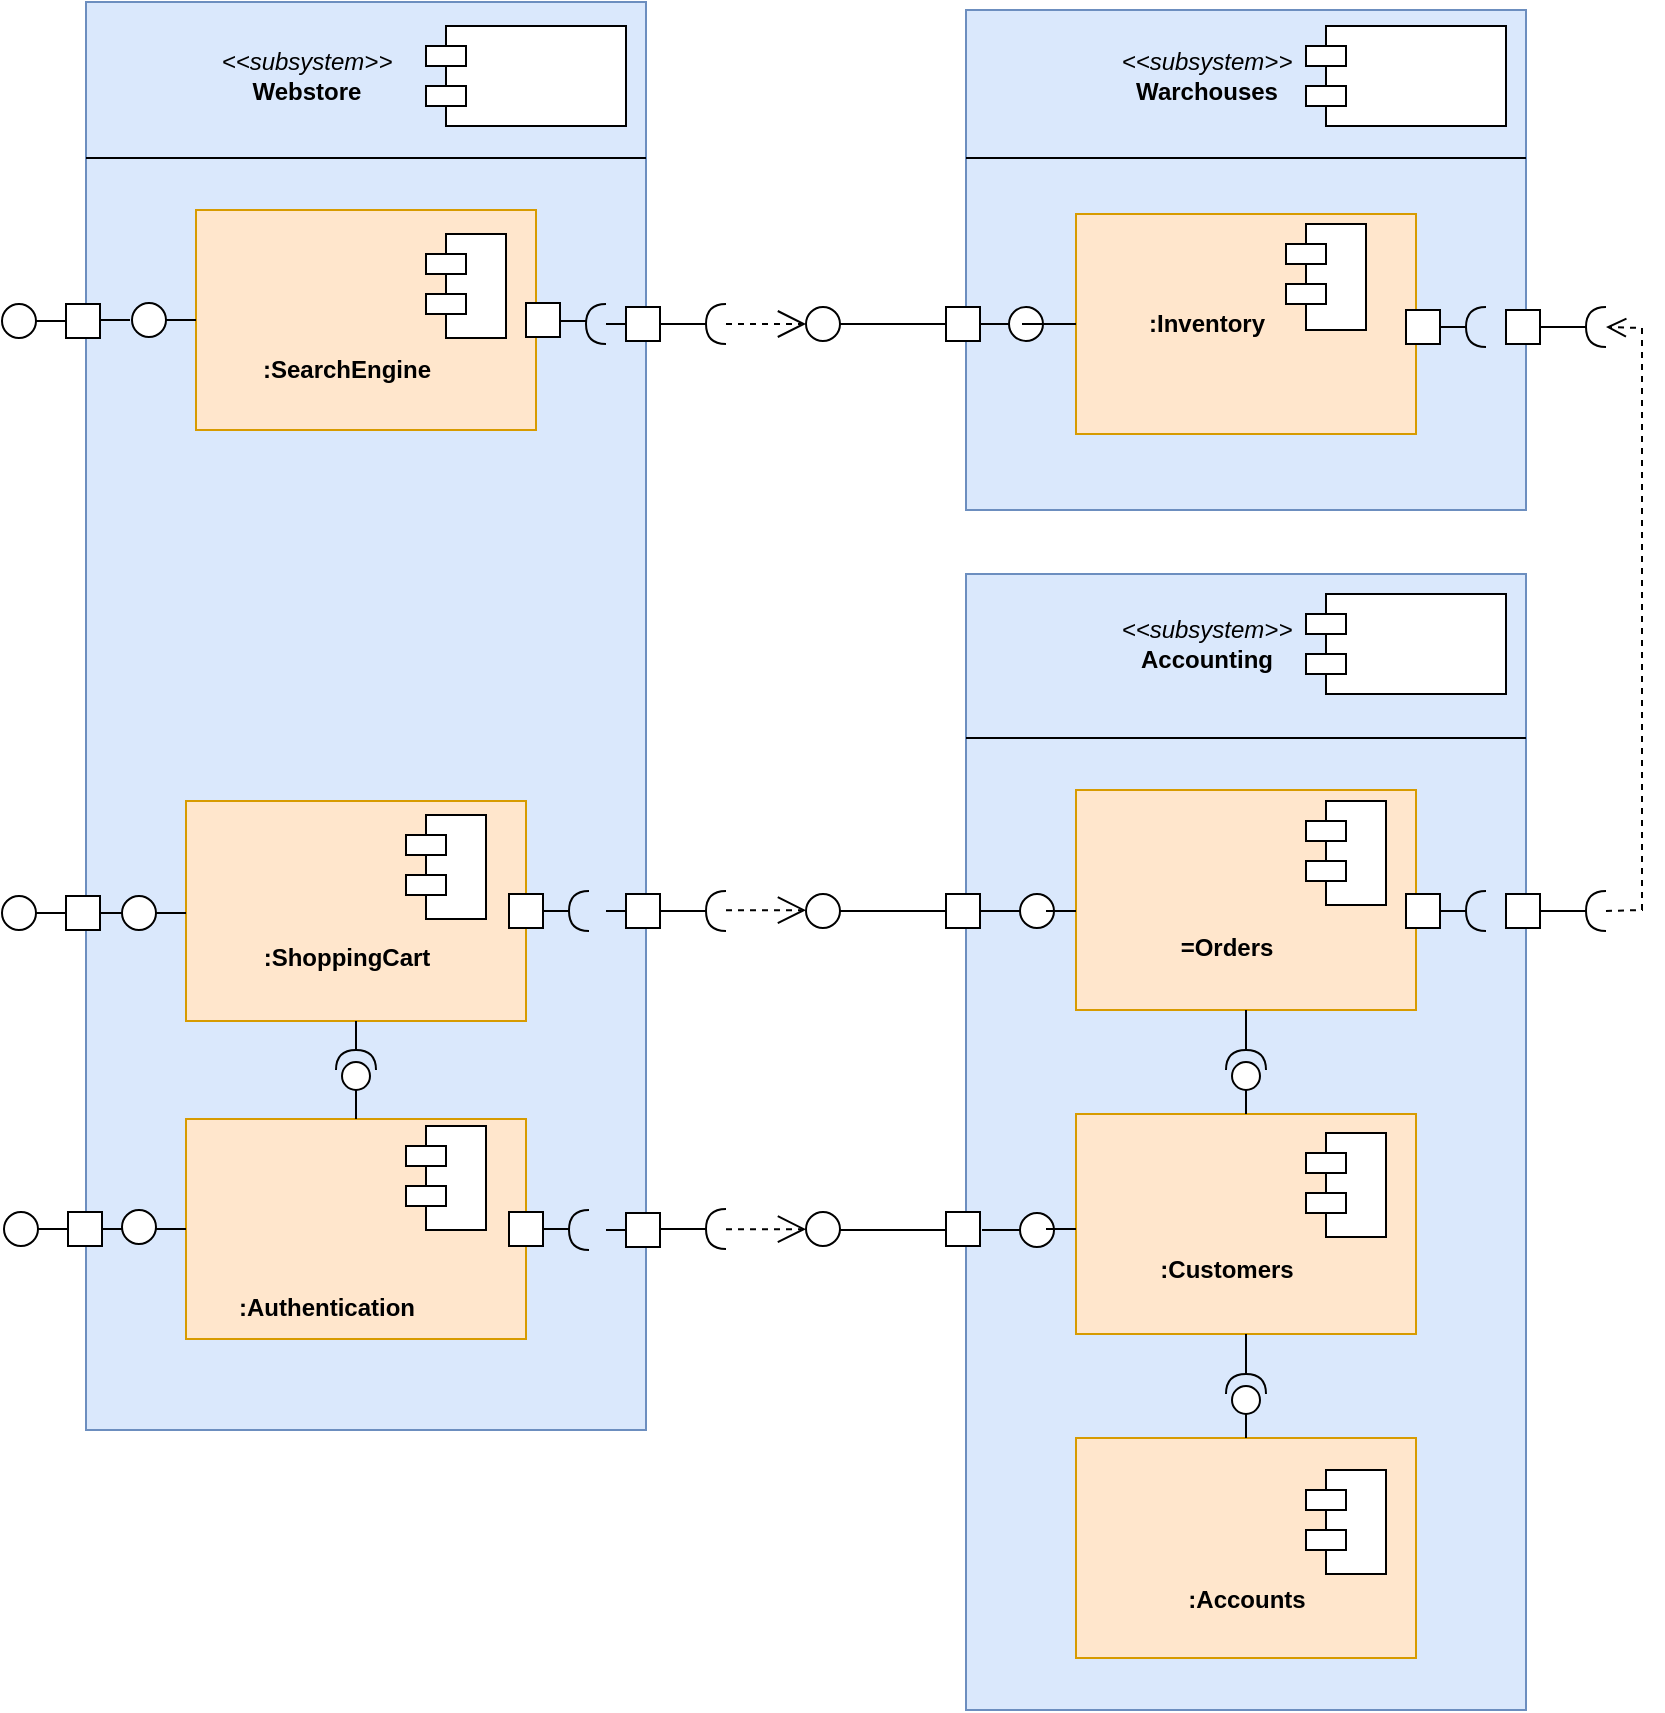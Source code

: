 <mxfile version="26.0.2">
  <diagram id="C5RBs43oDa-KdzZeNtuy" name="Page-1">
    <mxGraphModel dx="880" dy="506" grid="1" gridSize="10" guides="1" tooltips="1" connect="1" arrows="1" fold="1" page="1" pageScale="1" pageWidth="827" pageHeight="1169" math="0" shadow="0">
      <root>
        <mxCell id="WIyWlLk6GJQsqaUBKTNV-0" />
        <mxCell id="WIyWlLk6GJQsqaUBKTNV-1" parent="WIyWlLk6GJQsqaUBKTNV-0" />
        <mxCell id="UpRyoZh2Ys5VnTggwkEB-32" value="" style="html=1;whiteSpace=wrap;fillColor=#dae8fc;strokeColor=#6c8ebf;" vertex="1" parent="WIyWlLk6GJQsqaUBKTNV-1">
          <mxGeometry x="42" width="280" height="714" as="geometry" />
        </mxCell>
        <mxCell id="UpRyoZh2Ys5VnTggwkEB-48" value="&lt;i style=&quot;font-weight: 400; text-wrap-mode: wrap;&quot;&gt;&amp;lt;&amp;lt;subsystem&amp;gt;&amp;gt;&lt;/i&gt;&lt;br style=&quot;font-weight: 400; text-wrap-mode: wrap;&quot;&gt;&lt;b style=&quot;text-wrap-mode: wrap;&quot;&gt;Webstore&lt;/b&gt;" style="text;align=center;fontStyle=1;verticalAlign=middle;spacingLeft=3;spacingRight=3;strokeColor=none;rotatable=0;points=[[0,0.5],[1,0.5]];portConstraint=eastwest;html=1;" vertex="1" parent="WIyWlLk6GJQsqaUBKTNV-1">
          <mxGeometry x="112" y="24" width="80" height="26" as="geometry" />
        </mxCell>
        <mxCell id="UpRyoZh2Ys5VnTggwkEB-49" value="" style="shape=module;align=left;spacingLeft=20;align=center;verticalAlign=top;whiteSpace=wrap;html=1;" vertex="1" parent="WIyWlLk6GJQsqaUBKTNV-1">
          <mxGeometry x="212" y="12" width="100" height="50" as="geometry" />
        </mxCell>
        <mxCell id="UpRyoZh2Ys5VnTggwkEB-50" value="" style="html=1;whiteSpace=wrap;fillColor=#dae8fc;strokeColor=#6c8ebf;" vertex="1" parent="WIyWlLk6GJQsqaUBKTNV-1">
          <mxGeometry x="482" y="4" width="280" height="250" as="geometry" />
        </mxCell>
        <mxCell id="UpRyoZh2Ys5VnTggwkEB-51" value="&lt;i style=&quot;font-weight: 400; text-wrap-mode: wrap;&quot;&gt;&amp;lt;&amp;lt;subsystem&amp;gt;&amp;gt;&lt;/i&gt;&lt;br style=&quot;font-weight: 400; text-wrap-mode: wrap;&quot;&gt;&lt;b style=&quot;text-wrap-mode: wrap;&quot;&gt;W&lt;/b&gt;&lt;span style=&quot;text-wrap-mode: wrap;&quot;&gt;archouses&lt;/span&gt;" style="text;align=center;fontStyle=1;verticalAlign=middle;spacingLeft=3;spacingRight=3;strokeColor=none;rotatable=0;points=[[0,0.5],[1,0.5]];portConstraint=eastwest;html=1;" vertex="1" parent="WIyWlLk6GJQsqaUBKTNV-1">
          <mxGeometry x="562" y="24" width="80" height="26" as="geometry" />
        </mxCell>
        <mxCell id="UpRyoZh2Ys5VnTggwkEB-52" value="" style="shape=module;align=left;spacingLeft=20;align=center;verticalAlign=top;whiteSpace=wrap;html=1;" vertex="1" parent="WIyWlLk6GJQsqaUBKTNV-1">
          <mxGeometry x="652" y="12" width="100" height="50" as="geometry" />
        </mxCell>
        <mxCell id="UpRyoZh2Ys5VnTggwkEB-54" value="" style="html=1;whiteSpace=wrap;fillColor=#ffe6cc;strokeColor=#d79b00;" vertex="1" parent="WIyWlLk6GJQsqaUBKTNV-1">
          <mxGeometry x="537" y="106" width="170" height="110" as="geometry" />
        </mxCell>
        <mxCell id="UpRyoZh2Ys5VnTggwkEB-55" value="&lt;span style=&quot;text-wrap-mode: wrap;&quot;&gt;:Inventory&lt;/span&gt;" style="text;align=center;fontStyle=1;verticalAlign=middle;spacingLeft=3;spacingRight=3;strokeColor=none;rotatable=0;points=[[0,0.5],[1,0.5]];portConstraint=eastwest;html=1;" vertex="1" parent="WIyWlLk6GJQsqaUBKTNV-1">
          <mxGeometry x="562" y="148" width="80" height="26" as="geometry" />
        </mxCell>
        <mxCell id="UpRyoZh2Ys5VnTggwkEB-56" value="" style="shape=module;align=left;spacingLeft=20;align=center;verticalAlign=top;whiteSpace=wrap;html=1;" vertex="1" parent="WIyWlLk6GJQsqaUBKTNV-1">
          <mxGeometry x="642" y="111" width="40" height="53" as="geometry" />
        </mxCell>
        <mxCell id="UpRyoZh2Ys5VnTggwkEB-57" value="" style="html=1;whiteSpace=wrap;fillColor=#dae8fc;strokeColor=#6c8ebf;" vertex="1" parent="WIyWlLk6GJQsqaUBKTNV-1">
          <mxGeometry x="482" y="286" width="280" height="568" as="geometry" />
        </mxCell>
        <mxCell id="UpRyoZh2Ys5VnTggwkEB-58" value="&lt;i style=&quot;font-weight: 400; text-wrap-mode: wrap;&quot;&gt;&amp;lt;&amp;lt;subsystem&amp;gt;&amp;gt;&lt;/i&gt;&lt;br style=&quot;font-weight: 400; text-wrap-mode: wrap;&quot;&gt;&lt;span style=&quot;text-wrap-mode: wrap;&quot;&gt;Accounting&lt;/span&gt;" style="text;align=center;fontStyle=1;verticalAlign=middle;spacingLeft=3;spacingRight=3;strokeColor=none;rotatable=0;points=[[0,0.5],[1,0.5]];portConstraint=eastwest;html=1;" vertex="1" parent="WIyWlLk6GJQsqaUBKTNV-1">
          <mxGeometry x="562" y="308" width="80" height="26" as="geometry" />
        </mxCell>
        <mxCell id="UpRyoZh2Ys5VnTggwkEB-59" value="" style="shape=module;align=left;spacingLeft=20;align=center;verticalAlign=top;whiteSpace=wrap;html=1;" vertex="1" parent="WIyWlLk6GJQsqaUBKTNV-1">
          <mxGeometry x="652" y="296" width="100" height="50" as="geometry" />
        </mxCell>
        <mxCell id="UpRyoZh2Ys5VnTggwkEB-60" value="" style="html=1;whiteSpace=wrap;fillColor=#ffe6cc;strokeColor=#d79b00;" vertex="1" parent="WIyWlLk6GJQsqaUBKTNV-1">
          <mxGeometry x="537" y="394" width="170" height="110" as="geometry" />
        </mxCell>
        <mxCell id="UpRyoZh2Ys5VnTggwkEB-61" value="&lt;span style=&quot;text-wrap-mode: wrap;&quot;&gt;=Orders&lt;/span&gt;" style="text;align=center;fontStyle=1;verticalAlign=middle;spacingLeft=3;spacingRight=3;strokeColor=none;rotatable=0;points=[[0,0.5],[1,0.5]];portConstraint=eastwest;html=1;" vertex="1" parent="WIyWlLk6GJQsqaUBKTNV-1">
          <mxGeometry x="572" y="459.5" width="80" height="26" as="geometry" />
        </mxCell>
        <mxCell id="UpRyoZh2Ys5VnTggwkEB-62" value="" style="shape=module;align=left;spacingLeft=20;align=center;verticalAlign=top;whiteSpace=wrap;html=1;" vertex="1" parent="WIyWlLk6GJQsqaUBKTNV-1">
          <mxGeometry x="652" y="399.5" width="40" height="52" as="geometry" />
        </mxCell>
        <mxCell id="UpRyoZh2Ys5VnTggwkEB-64" value="" style="html=1;whiteSpace=wrap;fillColor=#ffe6cc;strokeColor=#d79b00;" vertex="1" parent="WIyWlLk6GJQsqaUBKTNV-1">
          <mxGeometry x="537" y="556" width="170" height="110" as="geometry" />
        </mxCell>
        <mxCell id="UpRyoZh2Ys5VnTggwkEB-65" value="" style="shape=module;align=left;spacingLeft=20;align=center;verticalAlign=top;whiteSpace=wrap;html=1;" vertex="1" parent="WIyWlLk6GJQsqaUBKTNV-1">
          <mxGeometry x="652" y="565.5" width="40" height="52" as="geometry" />
        </mxCell>
        <mxCell id="UpRyoZh2Ys5VnTggwkEB-66" value="&lt;span style=&quot;text-wrap-mode: wrap;&quot;&gt;:Customers&lt;/span&gt;" style="text;align=center;fontStyle=1;verticalAlign=middle;spacingLeft=3;spacingRight=3;strokeColor=none;rotatable=0;points=[[0,0.5],[1,0.5]];portConstraint=eastwest;html=1;" vertex="1" parent="WIyWlLk6GJQsqaUBKTNV-1">
          <mxGeometry x="572" y="621" width="80" height="26" as="geometry" />
        </mxCell>
        <mxCell id="UpRyoZh2Ys5VnTggwkEB-67" value="" style="html=1;whiteSpace=wrap;fillColor=#ffe6cc;strokeColor=#d79b00;" vertex="1" parent="WIyWlLk6GJQsqaUBKTNV-1">
          <mxGeometry x="537" y="718" width="170" height="110" as="geometry" />
        </mxCell>
        <mxCell id="UpRyoZh2Ys5VnTggwkEB-68" value="" style="shape=module;align=left;spacingLeft=20;align=center;verticalAlign=top;whiteSpace=wrap;html=1;" vertex="1" parent="WIyWlLk6GJQsqaUBKTNV-1">
          <mxGeometry x="652" y="734" width="40" height="52" as="geometry" />
        </mxCell>
        <mxCell id="UpRyoZh2Ys5VnTggwkEB-69" value="&lt;span style=&quot;text-wrap-mode: wrap;&quot;&gt;:Accounts&lt;/span&gt;" style="text;align=center;fontStyle=1;verticalAlign=middle;spacingLeft=3;spacingRight=3;strokeColor=none;rotatable=0;points=[[0,0.5],[1,0.5]];portConstraint=eastwest;html=1;" vertex="1" parent="WIyWlLk6GJQsqaUBKTNV-1">
          <mxGeometry x="582" y="786" width="80" height="26" as="geometry" />
        </mxCell>
        <mxCell id="UpRyoZh2Ys5VnTggwkEB-70" value="" style="html=1;whiteSpace=wrap;fillColor=#ffe6cc;strokeColor=#d79b00;" vertex="1" parent="WIyWlLk6GJQsqaUBKTNV-1">
          <mxGeometry x="97" y="104" width="170" height="110" as="geometry" />
        </mxCell>
        <mxCell id="UpRyoZh2Ys5VnTggwkEB-71" value="" style="shape=module;align=left;spacingLeft=20;align=center;verticalAlign=top;whiteSpace=wrap;html=1;" vertex="1" parent="WIyWlLk6GJQsqaUBKTNV-1">
          <mxGeometry x="212" y="116" width="40" height="52" as="geometry" />
        </mxCell>
        <mxCell id="UpRyoZh2Ys5VnTggwkEB-72" value="&lt;span style=&quot;text-wrap-mode: wrap;&quot;&gt;:SearchEngine&lt;/span&gt;" style="text;align=center;fontStyle=1;verticalAlign=middle;spacingLeft=3;spacingRight=3;strokeColor=none;rotatable=0;points=[[0,0.5],[1,0.5]];portConstraint=eastwest;html=1;" vertex="1" parent="WIyWlLk6GJQsqaUBKTNV-1">
          <mxGeometry x="132" y="171" width="80" height="26" as="geometry" />
        </mxCell>
        <mxCell id="UpRyoZh2Ys5VnTggwkEB-73" value="" style="html=1;whiteSpace=wrap;fillColor=#ffe6cc;strokeColor=#d79b00;" vertex="1" parent="WIyWlLk6GJQsqaUBKTNV-1">
          <mxGeometry x="92" y="399.5" width="170" height="110" as="geometry" />
        </mxCell>
        <mxCell id="UpRyoZh2Ys5VnTggwkEB-74" value="" style="html=1;whiteSpace=wrap;fillColor=#ffe6cc;strokeColor=#d79b00;" vertex="1" parent="WIyWlLk6GJQsqaUBKTNV-1">
          <mxGeometry x="92" y="558.5" width="170" height="110" as="geometry" />
        </mxCell>
        <mxCell id="UpRyoZh2Ys5VnTggwkEB-75" value="" style="shape=module;align=left;spacingLeft=20;align=center;verticalAlign=top;whiteSpace=wrap;html=1;" vertex="1" parent="WIyWlLk6GJQsqaUBKTNV-1">
          <mxGeometry x="202" y="406.5" width="40" height="52" as="geometry" />
        </mxCell>
        <mxCell id="UpRyoZh2Ys5VnTggwkEB-76" value="" style="shape=module;align=left;spacingLeft=20;align=center;verticalAlign=top;whiteSpace=wrap;html=1;" vertex="1" parent="WIyWlLk6GJQsqaUBKTNV-1">
          <mxGeometry x="202" y="562" width="40" height="52" as="geometry" />
        </mxCell>
        <mxCell id="UpRyoZh2Ys5VnTggwkEB-77" value="&lt;span style=&quot;text-wrap-mode: wrap;&quot;&gt;:ShoppingCart&lt;/span&gt;" style="text;align=center;fontStyle=1;verticalAlign=middle;spacingLeft=3;spacingRight=3;strokeColor=none;rotatable=0;points=[[0,0.5],[1,0.5]];portConstraint=eastwest;html=1;" vertex="1" parent="WIyWlLk6GJQsqaUBKTNV-1">
          <mxGeometry x="132" y="464.5" width="80" height="26" as="geometry" />
        </mxCell>
        <mxCell id="UpRyoZh2Ys5VnTggwkEB-78" value="&lt;span style=&quot;text-wrap-mode: wrap;&quot;&gt;:Authentication&lt;/span&gt;" style="text;align=center;fontStyle=1;verticalAlign=middle;spacingLeft=3;spacingRight=3;strokeColor=none;rotatable=0;points=[[0,0.5],[1,0.5]];portConstraint=eastwest;html=1;" vertex="1" parent="WIyWlLk6GJQsqaUBKTNV-1">
          <mxGeometry x="122" y="640" width="80" height="26" as="geometry" />
        </mxCell>
        <mxCell id="UpRyoZh2Ys5VnTggwkEB-79" value="" style="line;strokeWidth=1;fillColor=none;align=left;verticalAlign=middle;spacingTop=-1;spacingLeft=3;spacingRight=3;rotatable=0;labelPosition=right;points=[];portConstraint=eastwest;strokeColor=inherit;" vertex="1" parent="WIyWlLk6GJQsqaUBKTNV-1">
          <mxGeometry x="42" y="74" width="280" height="8" as="geometry" />
        </mxCell>
        <mxCell id="UpRyoZh2Ys5VnTggwkEB-86" value="" style="line;strokeWidth=1;fillColor=none;align=left;verticalAlign=middle;spacingTop=-1;spacingLeft=3;spacingRight=3;rotatable=0;labelPosition=right;points=[];portConstraint=eastwest;strokeColor=inherit;" vertex="1" parent="WIyWlLk6GJQsqaUBKTNV-1">
          <mxGeometry x="82" y="155" width="15" height="8" as="geometry" />
        </mxCell>
        <mxCell id="UpRyoZh2Ys5VnTggwkEB-87" value="" style="ellipse;whiteSpace=wrap;html=1;aspect=fixed;" vertex="1" parent="WIyWlLk6GJQsqaUBKTNV-1">
          <mxGeometry x="65" y="150.5" width="17" height="17" as="geometry" />
        </mxCell>
        <mxCell id="UpRyoZh2Ys5VnTggwkEB-88" value="" style="whiteSpace=wrap;html=1;aspect=fixed;" vertex="1" parent="WIyWlLk6GJQsqaUBKTNV-1">
          <mxGeometry x="32" y="151" width="17" height="17" as="geometry" />
        </mxCell>
        <mxCell id="UpRyoZh2Ys5VnTggwkEB-89" value="" style="line;strokeWidth=1;fillColor=none;align=left;verticalAlign=middle;spacingTop=-1;spacingLeft=3;spacingRight=3;rotatable=0;labelPosition=right;points=[];portConstraint=eastwest;strokeColor=inherit;" vertex="1" parent="WIyWlLk6GJQsqaUBKTNV-1">
          <mxGeometry x="49" y="155" width="15" height="8" as="geometry" />
        </mxCell>
        <mxCell id="UpRyoZh2Ys5VnTggwkEB-90" value="" style="line;strokeWidth=1;fillColor=none;align=left;verticalAlign=middle;spacingTop=-1;spacingLeft=3;spacingRight=3;rotatable=0;labelPosition=right;points=[];portConstraint=eastwest;strokeColor=inherit;" vertex="1" parent="WIyWlLk6GJQsqaUBKTNV-1">
          <mxGeometry x="17" y="155.5" width="15" height="8" as="geometry" />
        </mxCell>
        <mxCell id="UpRyoZh2Ys5VnTggwkEB-91" value="" style="ellipse;whiteSpace=wrap;html=1;aspect=fixed;" vertex="1" parent="WIyWlLk6GJQsqaUBKTNV-1">
          <mxGeometry y="151" width="17" height="17" as="geometry" />
        </mxCell>
        <mxCell id="UpRyoZh2Ys5VnTggwkEB-100" value="" style="ellipse;whiteSpace=wrap;html=1;aspect=fixed;" vertex="1" parent="WIyWlLk6GJQsqaUBKTNV-1">
          <mxGeometry x="60" y="447" width="17" height="17" as="geometry" />
        </mxCell>
        <mxCell id="UpRyoZh2Ys5VnTggwkEB-101" value="" style="line;strokeWidth=1;fillColor=none;align=left;verticalAlign=middle;spacingTop=-1;spacingLeft=3;spacingRight=3;rotatable=0;labelPosition=right;points=[];portConstraint=eastwest;strokeColor=inherit;" vertex="1" parent="WIyWlLk6GJQsqaUBKTNV-1">
          <mxGeometry x="77" y="451.5" width="15" height="8" as="geometry" />
        </mxCell>
        <mxCell id="UpRyoZh2Ys5VnTggwkEB-102" value="" style="line;strokeWidth=1;fillColor=none;align=left;verticalAlign=middle;spacingTop=-1;spacingLeft=3;spacingRight=3;rotatable=0;labelPosition=right;points=[];portConstraint=eastwest;strokeColor=inherit;" vertex="1" parent="WIyWlLk6GJQsqaUBKTNV-1">
          <mxGeometry x="45" y="451.5" width="15" height="8" as="geometry" />
        </mxCell>
        <mxCell id="UpRyoZh2Ys5VnTggwkEB-103" value="" style="whiteSpace=wrap;html=1;aspect=fixed;" vertex="1" parent="WIyWlLk6GJQsqaUBKTNV-1">
          <mxGeometry x="32" y="447" width="17" height="17" as="geometry" />
        </mxCell>
        <mxCell id="UpRyoZh2Ys5VnTggwkEB-104" value="" style="line;strokeWidth=1;fillColor=none;align=left;verticalAlign=middle;spacingTop=-1;spacingLeft=3;spacingRight=3;rotatable=0;labelPosition=right;points=[];portConstraint=eastwest;strokeColor=inherit;" vertex="1" parent="WIyWlLk6GJQsqaUBKTNV-1">
          <mxGeometry x="17" y="451.5" width="15" height="8" as="geometry" />
        </mxCell>
        <mxCell id="UpRyoZh2Ys5VnTggwkEB-105" value="" style="ellipse;whiteSpace=wrap;html=1;aspect=fixed;" vertex="1" parent="WIyWlLk6GJQsqaUBKTNV-1">
          <mxGeometry y="447" width="17" height="17" as="geometry" />
        </mxCell>
        <mxCell id="UpRyoZh2Ys5VnTggwkEB-106" value="" style="line;strokeWidth=1;fillColor=none;align=left;verticalAlign=middle;spacingTop=-1;spacingLeft=3;spacingRight=3;rotatable=0;labelPosition=right;points=[];portConstraint=eastwest;strokeColor=inherit;" vertex="1" parent="WIyWlLk6GJQsqaUBKTNV-1">
          <mxGeometry x="279" y="155.5" width="13" height="8" as="geometry" />
        </mxCell>
        <mxCell id="UpRyoZh2Ys5VnTggwkEB-107" value="" style="whiteSpace=wrap;html=1;aspect=fixed;" vertex="1" parent="WIyWlLk6GJQsqaUBKTNV-1">
          <mxGeometry x="262" y="150.5" width="17" height="17" as="geometry" />
        </mxCell>
        <mxCell id="UpRyoZh2Ys5VnTggwkEB-108" value="" style="shape=requiredInterface;html=1;verticalLabelPosition=bottom;sketch=0;rotation=-180;" vertex="1" parent="WIyWlLk6GJQsqaUBKTNV-1">
          <mxGeometry x="292" y="151" width="10" height="20" as="geometry" />
        </mxCell>
        <mxCell id="UpRyoZh2Ys5VnTggwkEB-109" value="" style="whiteSpace=wrap;html=1;aspect=fixed;" vertex="1" parent="WIyWlLk6GJQsqaUBKTNV-1">
          <mxGeometry x="312" y="152.5" width="17" height="17" as="geometry" />
        </mxCell>
        <mxCell id="UpRyoZh2Ys5VnTggwkEB-110" value="" style="line;strokeWidth=1;fillColor=none;align=left;verticalAlign=middle;spacingTop=-1;spacingLeft=3;spacingRight=3;rotatable=0;labelPosition=right;points=[];portConstraint=eastwest;strokeColor=inherit;" vertex="1" parent="WIyWlLk6GJQsqaUBKTNV-1">
          <mxGeometry x="329" y="157" width="23" height="8" as="geometry" />
        </mxCell>
        <mxCell id="UpRyoZh2Ys5VnTggwkEB-111" value="" style="line;strokeWidth=1;fillColor=none;align=left;verticalAlign=middle;spacingTop=-1;spacingLeft=3;spacingRight=3;rotatable=0;labelPosition=right;points=[];portConstraint=eastwest;strokeColor=inherit;" vertex="1" parent="WIyWlLk6GJQsqaUBKTNV-1">
          <mxGeometry x="302" y="157" width="10" height="8" as="geometry" />
        </mxCell>
        <mxCell id="UpRyoZh2Ys5VnTggwkEB-112" value="" style="shape=requiredInterface;html=1;verticalLabelPosition=bottom;sketch=0;rotation=-180;" vertex="1" parent="WIyWlLk6GJQsqaUBKTNV-1">
          <mxGeometry x="352" y="151" width="10" height="20" as="geometry" />
        </mxCell>
        <mxCell id="UpRyoZh2Ys5VnTggwkEB-113" value="" style="endArrow=open;endSize=12;dashed=1;html=1;rounded=0;exitX=0;exitY=0.5;exitDx=0;exitDy=0;exitPerimeter=0;" edge="1" parent="WIyWlLk6GJQsqaUBKTNV-1" source="UpRyoZh2Ys5VnTggwkEB-112">
          <mxGeometry width="160" relative="1" as="geometry">
            <mxPoint x="372" y="161" as="sourcePoint" />
            <mxPoint x="402" y="161" as="targetPoint" />
          </mxGeometry>
        </mxCell>
        <mxCell id="UpRyoZh2Ys5VnTggwkEB-114" value="" style="ellipse;whiteSpace=wrap;html=1;aspect=fixed;" vertex="1" parent="WIyWlLk6GJQsqaUBKTNV-1">
          <mxGeometry x="402" y="152.5" width="17" height="17" as="geometry" />
        </mxCell>
        <mxCell id="UpRyoZh2Ys5VnTggwkEB-115" value="" style="whiteSpace=wrap;html=1;aspect=fixed;" vertex="1" parent="WIyWlLk6GJQsqaUBKTNV-1">
          <mxGeometry x="472" y="152.5" width="17" height="17" as="geometry" />
        </mxCell>
        <mxCell id="UpRyoZh2Ys5VnTggwkEB-116" value="" style="line;strokeWidth=1;fillColor=none;align=left;verticalAlign=middle;spacingTop=-1;spacingLeft=3;spacingRight=3;rotatable=0;labelPosition=right;points=[];portConstraint=eastwest;strokeColor=inherit;" vertex="1" parent="WIyWlLk6GJQsqaUBKTNV-1">
          <mxGeometry x="419" y="157" width="53" height="8" as="geometry" />
        </mxCell>
        <mxCell id="UpRyoZh2Ys5VnTggwkEB-117" value="" style="line;strokeWidth=1;fillColor=none;align=left;verticalAlign=middle;spacingTop=-1;spacingLeft=3;spacingRight=3;rotatable=0;labelPosition=right;points=[];portConstraint=eastwest;strokeColor=inherit;" vertex="1" parent="WIyWlLk6GJQsqaUBKTNV-1">
          <mxGeometry x="489" y="157" width="20" height="8" as="geometry" />
        </mxCell>
        <mxCell id="UpRyoZh2Ys5VnTggwkEB-118" value="" style="ellipse;whiteSpace=wrap;html=1;aspect=fixed;" vertex="1" parent="WIyWlLk6GJQsqaUBKTNV-1">
          <mxGeometry x="503.5" y="152.5" width="17" height="17" as="geometry" />
        </mxCell>
        <mxCell id="UpRyoZh2Ys5VnTggwkEB-121" value="" style="whiteSpace=wrap;html=1;aspect=fixed;" vertex="1" parent="WIyWlLk6GJQsqaUBKTNV-1">
          <mxGeometry x="702" y="154" width="17" height="17" as="geometry" />
        </mxCell>
        <mxCell id="UpRyoZh2Ys5VnTggwkEB-123" value="" style="line;strokeWidth=1;fillColor=none;align=left;verticalAlign=middle;spacingTop=-1;spacingLeft=3;spacingRight=3;rotatable=0;labelPosition=right;points=[];portConstraint=eastwest;strokeColor=inherit;" vertex="1" parent="WIyWlLk6GJQsqaUBKTNV-1">
          <mxGeometry x="719" y="158.5" width="13" height="8" as="geometry" />
        </mxCell>
        <mxCell id="UpRyoZh2Ys5VnTggwkEB-124" value="" style="shape=requiredInterface;html=1;verticalLabelPosition=bottom;sketch=0;rotation=-180;" vertex="1" parent="WIyWlLk6GJQsqaUBKTNV-1">
          <mxGeometry x="732" y="152.5" width="10" height="20" as="geometry" />
        </mxCell>
        <mxCell id="UpRyoZh2Ys5VnTggwkEB-125" value="" style="whiteSpace=wrap;html=1;aspect=fixed;" vertex="1" parent="WIyWlLk6GJQsqaUBKTNV-1">
          <mxGeometry x="752" y="154" width="17" height="17" as="geometry" />
        </mxCell>
        <mxCell id="UpRyoZh2Ys5VnTggwkEB-126" value="" style="line;strokeWidth=1;fillColor=none;align=left;verticalAlign=middle;spacingTop=-1;spacingLeft=3;spacingRight=3;rotatable=0;labelPosition=right;points=[];portConstraint=eastwest;strokeColor=inherit;" vertex="1" parent="WIyWlLk6GJQsqaUBKTNV-1">
          <mxGeometry x="769" y="158.5" width="23" height="8" as="geometry" />
        </mxCell>
        <mxCell id="UpRyoZh2Ys5VnTggwkEB-127" value="" style="shape=requiredInterface;html=1;verticalLabelPosition=bottom;sketch=0;rotation=-180;" vertex="1" parent="WIyWlLk6GJQsqaUBKTNV-1">
          <mxGeometry x="792" y="152.5" width="10" height="20" as="geometry" />
        </mxCell>
        <mxCell id="UpRyoZh2Ys5VnTggwkEB-128" value="" style="line;strokeWidth=1;fillColor=none;align=left;verticalAlign=middle;spacingTop=-1;spacingLeft=3;spacingRight=3;rotatable=0;labelPosition=right;points=[];portConstraint=eastwest;strokeColor=inherit;" vertex="1" parent="WIyWlLk6GJQsqaUBKTNV-1">
          <mxGeometry x="482" y="74" width="280" height="8" as="geometry" />
        </mxCell>
        <mxCell id="UpRyoZh2Ys5VnTggwkEB-129" value="" style="line;strokeWidth=1;fillColor=none;align=left;verticalAlign=middle;spacingTop=-1;spacingLeft=3;spacingRight=3;rotatable=0;labelPosition=right;points=[];portConstraint=eastwest;strokeColor=inherit;" vertex="1" parent="WIyWlLk6GJQsqaUBKTNV-1">
          <mxGeometry x="482" y="364" width="280" height="8" as="geometry" />
        </mxCell>
        <mxCell id="UpRyoZh2Ys5VnTggwkEB-130" value="" style="whiteSpace=wrap;html=1;aspect=fixed;" vertex="1" parent="WIyWlLk6GJQsqaUBKTNV-1">
          <mxGeometry x="253.5" y="446" width="17" height="17" as="geometry" />
        </mxCell>
        <mxCell id="UpRyoZh2Ys5VnTggwkEB-131" value="" style="line;strokeWidth=1;fillColor=none;align=left;verticalAlign=middle;spacingTop=-1;spacingLeft=3;spacingRight=3;rotatable=0;labelPosition=right;points=[];portConstraint=eastwest;strokeColor=inherit;" vertex="1" parent="WIyWlLk6GJQsqaUBKTNV-1">
          <mxGeometry x="270.5" y="450.5" width="13" height="8" as="geometry" />
        </mxCell>
        <mxCell id="UpRyoZh2Ys5VnTggwkEB-132" value="" style="shape=requiredInterface;html=1;verticalLabelPosition=bottom;sketch=0;rotation=-180;" vertex="1" parent="WIyWlLk6GJQsqaUBKTNV-1">
          <mxGeometry x="283.5" y="444.5" width="10" height="20" as="geometry" />
        </mxCell>
        <mxCell id="UpRyoZh2Ys5VnTggwkEB-133" value="" style="whiteSpace=wrap;html=1;aspect=fixed;" vertex="1" parent="WIyWlLk6GJQsqaUBKTNV-1">
          <mxGeometry x="312" y="446" width="17" height="17" as="geometry" />
        </mxCell>
        <mxCell id="UpRyoZh2Ys5VnTggwkEB-134" value="" style="line;strokeWidth=1;fillColor=none;align=left;verticalAlign=middle;spacingTop=-1;spacingLeft=3;spacingRight=3;rotatable=0;labelPosition=right;points=[];portConstraint=eastwest;strokeColor=inherit;" vertex="1" parent="WIyWlLk6GJQsqaUBKTNV-1">
          <mxGeometry x="302" y="450.5" width="10" height="8" as="geometry" />
        </mxCell>
        <mxCell id="UpRyoZh2Ys5VnTggwkEB-135" value="" style="line;strokeWidth=1;fillColor=none;align=left;verticalAlign=middle;spacingTop=-1;spacingLeft=3;spacingRight=3;rotatable=0;labelPosition=right;points=[];portConstraint=eastwest;strokeColor=inherit;" vertex="1" parent="WIyWlLk6GJQsqaUBKTNV-1">
          <mxGeometry x="329" y="450.5" width="23" height="8" as="geometry" />
        </mxCell>
        <mxCell id="UpRyoZh2Ys5VnTggwkEB-136" value="" style="shape=requiredInterface;html=1;verticalLabelPosition=bottom;sketch=0;rotation=-180;" vertex="1" parent="WIyWlLk6GJQsqaUBKTNV-1">
          <mxGeometry x="352" y="444.5" width="10" height="20" as="geometry" />
        </mxCell>
        <mxCell id="UpRyoZh2Ys5VnTggwkEB-137" value="" style="endArrow=open;endSize=12;dashed=1;html=1;rounded=0;exitX=0;exitY=0.5;exitDx=0;exitDy=0;exitPerimeter=0;" edge="1" parent="WIyWlLk6GJQsqaUBKTNV-1">
          <mxGeometry width="160" relative="1" as="geometry">
            <mxPoint x="362" y="454.08" as="sourcePoint" />
            <mxPoint x="402" y="454.08" as="targetPoint" />
          </mxGeometry>
        </mxCell>
        <mxCell id="UpRyoZh2Ys5VnTggwkEB-138" value="" style="ellipse;whiteSpace=wrap;html=1;aspect=fixed;" vertex="1" parent="WIyWlLk6GJQsqaUBKTNV-1">
          <mxGeometry x="402" y="446" width="17" height="17" as="geometry" />
        </mxCell>
        <mxCell id="UpRyoZh2Ys5VnTggwkEB-139" value="" style="whiteSpace=wrap;html=1;aspect=fixed;" vertex="1" parent="WIyWlLk6GJQsqaUBKTNV-1">
          <mxGeometry x="472" y="446" width="17" height="17" as="geometry" />
        </mxCell>
        <mxCell id="UpRyoZh2Ys5VnTggwkEB-140" value="" style="line;strokeWidth=1;fillColor=none;align=left;verticalAlign=middle;spacingTop=-1;spacingLeft=3;spacingRight=3;rotatable=0;labelPosition=right;points=[];portConstraint=eastwest;strokeColor=inherit;" vertex="1" parent="WIyWlLk6GJQsqaUBKTNV-1">
          <mxGeometry x="419" y="450.5" width="53" height="8" as="geometry" />
        </mxCell>
        <mxCell id="UpRyoZh2Ys5VnTggwkEB-141" value="" style="line;strokeWidth=1;fillColor=none;align=left;verticalAlign=middle;spacingTop=-1;spacingLeft=3;spacingRight=3;rotatable=0;labelPosition=right;points=[];portConstraint=eastwest;strokeColor=inherit;" vertex="1" parent="WIyWlLk6GJQsqaUBKTNV-1">
          <mxGeometry x="489" y="450.5" width="20" height="8" as="geometry" />
        </mxCell>
        <mxCell id="UpRyoZh2Ys5VnTggwkEB-142" value="" style="ellipse;whiteSpace=wrap;html=1;aspect=fixed;" vertex="1" parent="WIyWlLk6GJQsqaUBKTNV-1">
          <mxGeometry x="509" y="446" width="17" height="17" as="geometry" />
        </mxCell>
        <mxCell id="UpRyoZh2Ys5VnTggwkEB-147" value="" style="line;strokeWidth=1;fillColor=none;align=left;verticalAlign=middle;spacingTop=-1;spacingLeft=3;spacingRight=3;rotatable=0;labelPosition=right;points=[];portConstraint=eastwest;strokeColor=inherit;" vertex="1" parent="WIyWlLk6GJQsqaUBKTNV-1">
          <mxGeometry x="510" y="157" width="27" height="8" as="geometry" />
        </mxCell>
        <mxCell id="UpRyoZh2Ys5VnTggwkEB-149" value="" style="whiteSpace=wrap;html=1;aspect=fixed;" vertex="1" parent="WIyWlLk6GJQsqaUBKTNV-1">
          <mxGeometry x="702" y="446" width="17" height="17" as="geometry" />
        </mxCell>
        <mxCell id="UpRyoZh2Ys5VnTggwkEB-150" value="" style="line;strokeWidth=1;fillColor=none;align=left;verticalAlign=middle;spacingTop=-1;spacingLeft=3;spacingRight=3;rotatable=0;labelPosition=right;points=[];portConstraint=eastwest;strokeColor=inherit;" vertex="1" parent="WIyWlLk6GJQsqaUBKTNV-1">
          <mxGeometry x="719" y="450.5" width="13" height="8" as="geometry" />
        </mxCell>
        <mxCell id="UpRyoZh2Ys5VnTggwkEB-151" value="" style="shape=requiredInterface;html=1;verticalLabelPosition=bottom;sketch=0;rotation=-180;" vertex="1" parent="WIyWlLk6GJQsqaUBKTNV-1">
          <mxGeometry x="732" y="444.5" width="10" height="20" as="geometry" />
        </mxCell>
        <mxCell id="UpRyoZh2Ys5VnTggwkEB-152" value="" style="whiteSpace=wrap;html=1;aspect=fixed;" vertex="1" parent="WIyWlLk6GJQsqaUBKTNV-1">
          <mxGeometry x="752" y="446" width="17" height="17" as="geometry" />
        </mxCell>
        <mxCell id="UpRyoZh2Ys5VnTggwkEB-153" value="" style="line;strokeWidth=1;fillColor=none;align=left;verticalAlign=middle;spacingTop=-1;spacingLeft=3;spacingRight=3;rotatable=0;labelPosition=right;points=[];portConstraint=eastwest;strokeColor=inherit;" vertex="1" parent="WIyWlLk6GJQsqaUBKTNV-1">
          <mxGeometry x="522" y="450.5" width="15" height="8" as="geometry" />
        </mxCell>
        <mxCell id="UpRyoZh2Ys5VnTggwkEB-154" value="" style="line;strokeWidth=1;fillColor=none;align=left;verticalAlign=middle;spacingTop=-1;spacingLeft=3;spacingRight=3;rotatable=0;labelPosition=right;points=[];portConstraint=eastwest;strokeColor=inherit;" vertex="1" parent="WIyWlLk6GJQsqaUBKTNV-1">
          <mxGeometry x="769" y="450.5" width="23" height="8" as="geometry" />
        </mxCell>
        <mxCell id="UpRyoZh2Ys5VnTggwkEB-155" value="" style="shape=requiredInterface;html=1;verticalLabelPosition=bottom;sketch=0;rotation=-180;" vertex="1" parent="WIyWlLk6GJQsqaUBKTNV-1">
          <mxGeometry x="792" y="444.5" width="10" height="20" as="geometry" />
        </mxCell>
        <mxCell id="UpRyoZh2Ys5VnTggwkEB-156" value="" style="html=1;verticalAlign=bottom;endArrow=open;dashed=1;endSize=8;curved=0;rounded=0;entryX=0;entryY=0.5;entryDx=0;entryDy=0;entryPerimeter=0;exitX=0;exitY=0.5;exitDx=0;exitDy=0;exitPerimeter=0;" edge="1" parent="WIyWlLk6GJQsqaUBKTNV-1" source="UpRyoZh2Ys5VnTggwkEB-155" target="UpRyoZh2Ys5VnTggwkEB-127">
          <mxGeometry relative="1" as="geometry">
            <mxPoint x="810" y="454" as="sourcePoint" />
            <mxPoint x="810" y="164" as="targetPoint" />
            <Array as="points">
              <mxPoint x="820" y="454" />
              <mxPoint x="820" y="310" />
              <mxPoint x="820" y="163" />
            </Array>
          </mxGeometry>
        </mxCell>
        <mxCell id="UpRyoZh2Ys5VnTggwkEB-157" value="" style="line;strokeWidth=1;fillColor=none;align=left;verticalAlign=middle;spacingTop=-1;spacingLeft=3;spacingRight=3;rotatable=0;labelPosition=right;points=[];portConstraint=eastwest;strokeColor=inherit;direction=south;" vertex="1" parent="WIyWlLk6GJQsqaUBKTNV-1">
          <mxGeometry x="173" y="509.5" width="8" height="14.5" as="geometry" />
        </mxCell>
        <mxCell id="UpRyoZh2Ys5VnTggwkEB-158" value="" style="shape=providedRequiredInterface;html=1;verticalLabelPosition=bottom;sketch=0;direction=north;" vertex="1" parent="WIyWlLk6GJQsqaUBKTNV-1">
          <mxGeometry x="167" y="524" width="20" height="20" as="geometry" />
        </mxCell>
        <mxCell id="UpRyoZh2Ys5VnTggwkEB-159" value="" style="line;strokeWidth=1;fillColor=none;align=left;verticalAlign=middle;spacingTop=-1;spacingLeft=3;spacingRight=3;rotatable=0;labelPosition=right;points=[];portConstraint=eastwest;strokeColor=inherit;direction=south;" vertex="1" parent="WIyWlLk6GJQsqaUBKTNV-1">
          <mxGeometry x="173" y="544" width="8" height="14.5" as="geometry" />
        </mxCell>
        <mxCell id="UpRyoZh2Ys5VnTggwkEB-161" value="" style="line;strokeWidth=1;fillColor=none;align=left;verticalAlign=middle;spacingTop=-1;spacingLeft=3;spacingRight=3;rotatable=0;labelPosition=right;points=[];portConstraint=eastwest;strokeColor=inherit;" vertex="1" parent="WIyWlLk6GJQsqaUBKTNV-1">
          <mxGeometry x="77" y="609.5" width="15" height="8" as="geometry" />
        </mxCell>
        <mxCell id="UpRyoZh2Ys5VnTggwkEB-162" value="" style="ellipse;whiteSpace=wrap;html=1;aspect=fixed;" vertex="1" parent="WIyWlLk6GJQsqaUBKTNV-1">
          <mxGeometry x="60" y="604" width="17" height="17" as="geometry" />
        </mxCell>
        <mxCell id="UpRyoZh2Ys5VnTggwkEB-164" value="" style="line;strokeWidth=1;fillColor=none;align=left;verticalAlign=middle;spacingTop=-1;spacingLeft=3;spacingRight=3;rotatable=0;labelPosition=right;points=[];portConstraint=eastwest;strokeColor=inherit;" vertex="1" parent="WIyWlLk6GJQsqaUBKTNV-1">
          <mxGeometry x="45" y="609.5" width="15" height="8" as="geometry" />
        </mxCell>
        <mxCell id="UpRyoZh2Ys5VnTggwkEB-165" value="" style="whiteSpace=wrap;html=1;aspect=fixed;" vertex="1" parent="WIyWlLk6GJQsqaUBKTNV-1">
          <mxGeometry x="33" y="605" width="17" height="17" as="geometry" />
        </mxCell>
        <mxCell id="UpRyoZh2Ys5VnTggwkEB-166" value="" style="line;strokeWidth=1;fillColor=none;align=left;verticalAlign=middle;spacingTop=-1;spacingLeft=3;spacingRight=3;rotatable=0;labelPosition=right;points=[];portConstraint=eastwest;strokeColor=inherit;" vertex="1" parent="WIyWlLk6GJQsqaUBKTNV-1">
          <mxGeometry x="18" y="609.5" width="15" height="8" as="geometry" />
        </mxCell>
        <mxCell id="UpRyoZh2Ys5VnTggwkEB-168" value="" style="ellipse;whiteSpace=wrap;html=1;aspect=fixed;" vertex="1" parent="WIyWlLk6GJQsqaUBKTNV-1">
          <mxGeometry x="1" y="605" width="17" height="17" as="geometry" />
        </mxCell>
        <mxCell id="UpRyoZh2Ys5VnTggwkEB-169" value="" style="whiteSpace=wrap;html=1;aspect=fixed;" vertex="1" parent="WIyWlLk6GJQsqaUBKTNV-1">
          <mxGeometry x="253.5" y="605" width="17" height="17" as="geometry" />
        </mxCell>
        <mxCell id="UpRyoZh2Ys5VnTggwkEB-170" value="" style="line;strokeWidth=1;fillColor=none;align=left;verticalAlign=middle;spacingTop=-1;spacingLeft=3;spacingRight=3;rotatable=0;labelPosition=right;points=[];portConstraint=eastwest;strokeColor=inherit;" vertex="1" parent="WIyWlLk6GJQsqaUBKTNV-1">
          <mxGeometry x="270.5" y="609.5" width="13" height="8" as="geometry" />
        </mxCell>
        <mxCell id="UpRyoZh2Ys5VnTggwkEB-171" value="" style="shape=requiredInterface;html=1;verticalLabelPosition=bottom;sketch=0;rotation=-180;" vertex="1" parent="WIyWlLk6GJQsqaUBKTNV-1">
          <mxGeometry x="283.5" y="604" width="10" height="20" as="geometry" />
        </mxCell>
        <mxCell id="UpRyoZh2Ys5VnTggwkEB-172" value="" style="whiteSpace=wrap;html=1;aspect=fixed;" vertex="1" parent="WIyWlLk6GJQsqaUBKTNV-1">
          <mxGeometry x="312" y="605.5" width="17" height="17" as="geometry" />
        </mxCell>
        <mxCell id="UpRyoZh2Ys5VnTggwkEB-173" value="" style="line;strokeWidth=1;fillColor=none;align=left;verticalAlign=middle;spacingTop=-1;spacingLeft=3;spacingRight=3;rotatable=0;labelPosition=right;points=[];portConstraint=eastwest;strokeColor=inherit;" vertex="1" parent="WIyWlLk6GJQsqaUBKTNV-1">
          <mxGeometry x="302" y="610" width="10" height="8" as="geometry" />
        </mxCell>
        <mxCell id="UpRyoZh2Ys5VnTggwkEB-174" value="" style="line;strokeWidth=1;fillColor=none;align=left;verticalAlign=middle;spacingTop=-1;spacingLeft=3;spacingRight=3;rotatable=0;labelPosition=right;points=[];portConstraint=eastwest;strokeColor=inherit;" vertex="1" parent="WIyWlLk6GJQsqaUBKTNV-1">
          <mxGeometry x="329" y="609.5" width="23" height="8" as="geometry" />
        </mxCell>
        <mxCell id="UpRyoZh2Ys5VnTggwkEB-175" value="" style="shape=requiredInterface;html=1;verticalLabelPosition=bottom;sketch=0;rotation=-180;" vertex="1" parent="WIyWlLk6GJQsqaUBKTNV-1">
          <mxGeometry x="352" y="603.5" width="10" height="20" as="geometry" />
        </mxCell>
        <mxCell id="UpRyoZh2Ys5VnTggwkEB-176" value="" style="endArrow=open;endSize=12;dashed=1;html=1;rounded=0;exitX=0;exitY=0.5;exitDx=0;exitDy=0;exitPerimeter=0;" edge="1" parent="WIyWlLk6GJQsqaUBKTNV-1">
          <mxGeometry width="160" relative="1" as="geometry">
            <mxPoint x="362" y="613.6" as="sourcePoint" />
            <mxPoint x="402" y="613.6" as="targetPoint" />
          </mxGeometry>
        </mxCell>
        <mxCell id="UpRyoZh2Ys5VnTggwkEB-177" value="" style="ellipse;whiteSpace=wrap;html=1;aspect=fixed;" vertex="1" parent="WIyWlLk6GJQsqaUBKTNV-1">
          <mxGeometry x="402" y="605" width="17" height="17" as="geometry" />
        </mxCell>
        <mxCell id="UpRyoZh2Ys5VnTggwkEB-178" value="" style="line;strokeWidth=1;fillColor=none;align=left;verticalAlign=middle;spacingTop=-1;spacingLeft=3;spacingRight=3;rotatable=0;labelPosition=right;points=[];portConstraint=eastwest;strokeColor=inherit;" vertex="1" parent="WIyWlLk6GJQsqaUBKTNV-1">
          <mxGeometry x="419" y="610" width="53" height="8" as="geometry" />
        </mxCell>
        <mxCell id="UpRyoZh2Ys5VnTggwkEB-179" value="" style="whiteSpace=wrap;html=1;aspect=fixed;" vertex="1" parent="WIyWlLk6GJQsqaUBKTNV-1">
          <mxGeometry x="472" y="605" width="17" height="17" as="geometry" />
        </mxCell>
        <mxCell id="UpRyoZh2Ys5VnTggwkEB-180" value="" style="line;strokeWidth=1;fillColor=none;align=left;verticalAlign=middle;spacingTop=-1;spacingLeft=3;spacingRight=3;rotatable=0;labelPosition=right;points=[];portConstraint=eastwest;strokeColor=inherit;" vertex="1" parent="WIyWlLk6GJQsqaUBKTNV-1">
          <mxGeometry x="490" y="610" width="20" height="8" as="geometry" />
        </mxCell>
        <mxCell id="UpRyoZh2Ys5VnTggwkEB-181" value="" style="ellipse;whiteSpace=wrap;html=1;aspect=fixed;" vertex="1" parent="WIyWlLk6GJQsqaUBKTNV-1">
          <mxGeometry x="509" y="605.5" width="17" height="17" as="geometry" />
        </mxCell>
        <mxCell id="UpRyoZh2Ys5VnTggwkEB-182" value="" style="line;strokeWidth=1;fillColor=none;align=left;verticalAlign=middle;spacingTop=-1;spacingLeft=3;spacingRight=3;rotatable=0;labelPosition=right;points=[];portConstraint=eastwest;strokeColor=inherit;" vertex="1" parent="WIyWlLk6GJQsqaUBKTNV-1">
          <mxGeometry x="522" y="609.5" width="15" height="8" as="geometry" />
        </mxCell>
        <mxCell id="UpRyoZh2Ys5VnTggwkEB-186" value="" style="shape=providedRequiredInterface;html=1;verticalLabelPosition=bottom;sketch=0;direction=north;" vertex="1" parent="WIyWlLk6GJQsqaUBKTNV-1">
          <mxGeometry x="612" y="524" width="20" height="20" as="geometry" />
        </mxCell>
        <mxCell id="UpRyoZh2Ys5VnTggwkEB-187" value="" style="line;strokeWidth=1;fillColor=none;align=left;verticalAlign=middle;spacingTop=-1;spacingLeft=3;spacingRight=3;rotatable=0;labelPosition=right;points=[];portConstraint=eastwest;strokeColor=inherit;direction=south;" vertex="1" parent="WIyWlLk6GJQsqaUBKTNV-1">
          <mxGeometry x="618" y="504" width="8" height="20" as="geometry" />
        </mxCell>
        <mxCell id="UpRyoZh2Ys5VnTggwkEB-188" value="" style="line;strokeWidth=1;fillColor=none;align=left;verticalAlign=middle;spacingTop=-1;spacingLeft=3;spacingRight=3;rotatable=0;labelPosition=right;points=[];portConstraint=eastwest;strokeColor=inherit;direction=south;" vertex="1" parent="WIyWlLk6GJQsqaUBKTNV-1">
          <mxGeometry x="618" y="544" width="8" height="12" as="geometry" />
        </mxCell>
        <mxCell id="UpRyoZh2Ys5VnTggwkEB-189" value="" style="line;strokeWidth=1;fillColor=none;align=left;verticalAlign=middle;spacingTop=-1;spacingLeft=3;spacingRight=3;rotatable=0;labelPosition=right;points=[];portConstraint=eastwest;strokeColor=inherit;direction=south;" vertex="1" parent="WIyWlLk6GJQsqaUBKTNV-1">
          <mxGeometry x="618" y="666" width="8" height="20" as="geometry" />
        </mxCell>
        <mxCell id="UpRyoZh2Ys5VnTggwkEB-190" value="" style="shape=providedRequiredInterface;html=1;verticalLabelPosition=bottom;sketch=0;direction=north;" vertex="1" parent="WIyWlLk6GJQsqaUBKTNV-1">
          <mxGeometry x="612" y="686" width="20" height="20" as="geometry" />
        </mxCell>
        <mxCell id="UpRyoZh2Ys5VnTggwkEB-191" value="" style="line;strokeWidth=1;fillColor=none;align=left;verticalAlign=middle;spacingTop=-1;spacingLeft=3;spacingRight=3;rotatable=0;labelPosition=right;points=[];portConstraint=eastwest;strokeColor=inherit;direction=south;" vertex="1" parent="WIyWlLk6GJQsqaUBKTNV-1">
          <mxGeometry x="618" y="706" width="8" height="12" as="geometry" />
        </mxCell>
      </root>
    </mxGraphModel>
  </diagram>
</mxfile>
